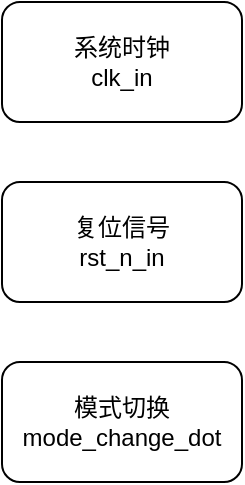 <mxfile version="20.7.4" type="github">
  <diagram id="zBrh-kf8UhwsPA45DW_j" name="第 1 页">
    <mxGraphModel dx="930" dy="524" grid="1" gridSize="10" guides="1" tooltips="1" connect="1" arrows="1" fold="1" page="1" pageScale="1" pageWidth="827" pageHeight="1169" math="0" shadow="0">
      <root>
        <mxCell id="0" />
        <mxCell id="1" parent="0" />
        <mxCell id="QHGqXwwPspa1F1D5NM5I-1" value="系统时钟&lt;br&gt;clk_in" style="rounded=1;whiteSpace=wrap;html=1;" vertex="1" parent="1">
          <mxGeometry x="140" y="300" width="120" height="60" as="geometry" />
        </mxCell>
        <mxCell id="QHGqXwwPspa1F1D5NM5I-3" value="复位信号&lt;br&gt;rst_n_in" style="rounded=1;whiteSpace=wrap;html=1;" vertex="1" parent="1">
          <mxGeometry x="140" y="390" width="120" height="60" as="geometry" />
        </mxCell>
        <mxCell id="QHGqXwwPspa1F1D5NM5I-4" value="模式切换&lt;br&gt;mode_change_dot" style="rounded=1;whiteSpace=wrap;html=1;" vertex="1" parent="1">
          <mxGeometry x="140" y="480" width="120" height="60" as="geometry" />
        </mxCell>
      </root>
    </mxGraphModel>
  </diagram>
</mxfile>
